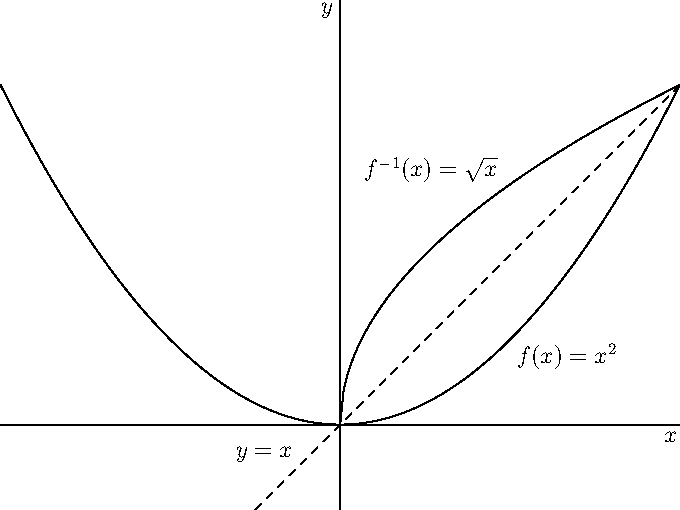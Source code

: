import graph;
xaxis("$x$",-4,4);
yaxis("$y$",-1,5);
size(12cm);
real f(real x) {return x^2/4;} 
real g(real x) {return sqrt(4x);}
draw(graph(f,-4,4));
draw(graph(g,0,4));
draw((-1,-1)--(4,4),dashed);
label("$y=x$",(-0.5,-0.5),NW);
label("$f(x)=x^2$",(2,0.8),E);
label("$f^{-1}(x)=\sqrt{x}$",(0.2,3),E);
